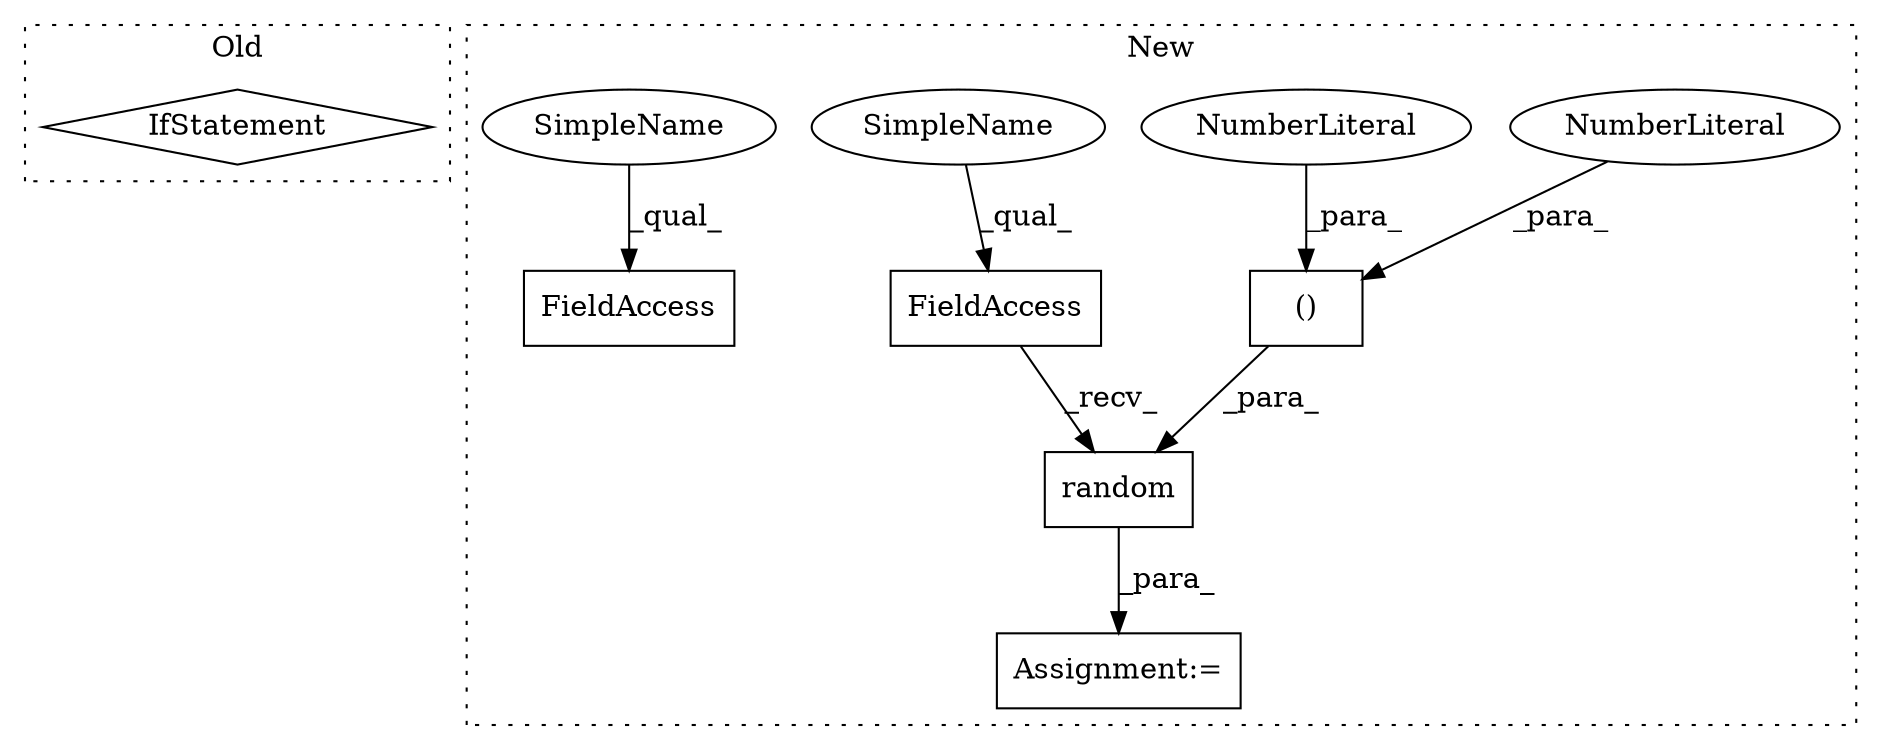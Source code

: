 digraph G {
subgraph cluster0 {
1 [label="IfStatement" a="25" s="345,355" l="4,2" shape="diamond"];
label = "Old";
style="dotted";
}
subgraph cluster1 {
2 [label="random" a="32" s="188,232" l="12,2" shape="box"];
3 [label="Assignment:=" a="7" s="174" l="1" shape="box"];
4 [label="FieldAccess" a="22" s="175" l="12" shape="box"];
5 [label="()" a="106" s="200" l="32" shape="box"];
6 [label="NumberLiteral" a="34" s="230" l="2" shape="ellipse"];
7 [label="NumberLiteral" a="34" s="200" l="2" shape="ellipse"];
8 [label="FieldAccess" a="22" s="137" l="12" shape="box"];
9 [label="SimpleName" a="42" s="175" l="5" shape="ellipse"];
10 [label="SimpleName" a="42" s="137" l="5" shape="ellipse"];
label = "New";
style="dotted";
}
2 -> 3 [label="_para_"];
4 -> 2 [label="_recv_"];
5 -> 2 [label="_para_"];
6 -> 5 [label="_para_"];
7 -> 5 [label="_para_"];
9 -> 4 [label="_qual_"];
10 -> 8 [label="_qual_"];
}